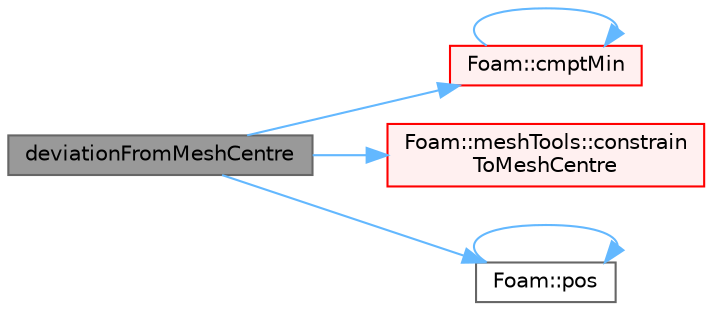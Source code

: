digraph "deviationFromMeshCentre"
{
 // LATEX_PDF_SIZE
  bgcolor="transparent";
  edge [fontname=Helvetica,fontsize=10,labelfontname=Helvetica,labelfontsize=10];
  node [fontname=Helvetica,fontsize=10,shape=box,height=0.2,width=0.4];
  rankdir="LR";
  Node1 [id="Node000001",label="deviationFromMeshCentre",height=0.2,width=0.4,color="gray40", fillcolor="grey60", style="filled", fontcolor="black",tooltip=" "];
  Node1 -> Node2 [id="edge1_Node000001_Node000002",color="steelblue1",style="solid",tooltip=" "];
  Node2 [id="Node000002",label="Foam::cmptMin",height=0.2,width=0.4,color="red", fillcolor="#FFF0F0", style="filled",URL="$namespaceFoam.html#a4b2a4d10cca98cdf1b0f9667b5d8d556",tooltip=" "];
  Node2 -> Node2 [id="edge2_Node000002_Node000002",color="steelblue1",style="solid",tooltip=" "];
  Node1 -> Node4 [id="edge3_Node000001_Node000004",color="steelblue1",style="solid",tooltip=" "];
  Node4 [id="Node000004",label="Foam::meshTools::constrain\lToMeshCentre",height=0.2,width=0.4,color="red", fillcolor="#FFF0F0", style="filled",URL="$namespaceFoam_1_1meshTools.html#a26700ec74f3fbbdd3e210599cbaf2073",tooltip=" "];
  Node1 -> Node7 [id="edge4_Node000001_Node000007",color="steelblue1",style="solid",tooltip=" "];
  Node7 [id="Node000007",label="Foam::pos",height=0.2,width=0.4,color="grey40", fillcolor="white", style="filled",URL="$namespaceFoam.html#a09a190b59f3d01b258bca0fa964a6212",tooltip=" "];
  Node7 -> Node7 [id="edge5_Node000007_Node000007",color="steelblue1",style="solid",tooltip=" "];
}
